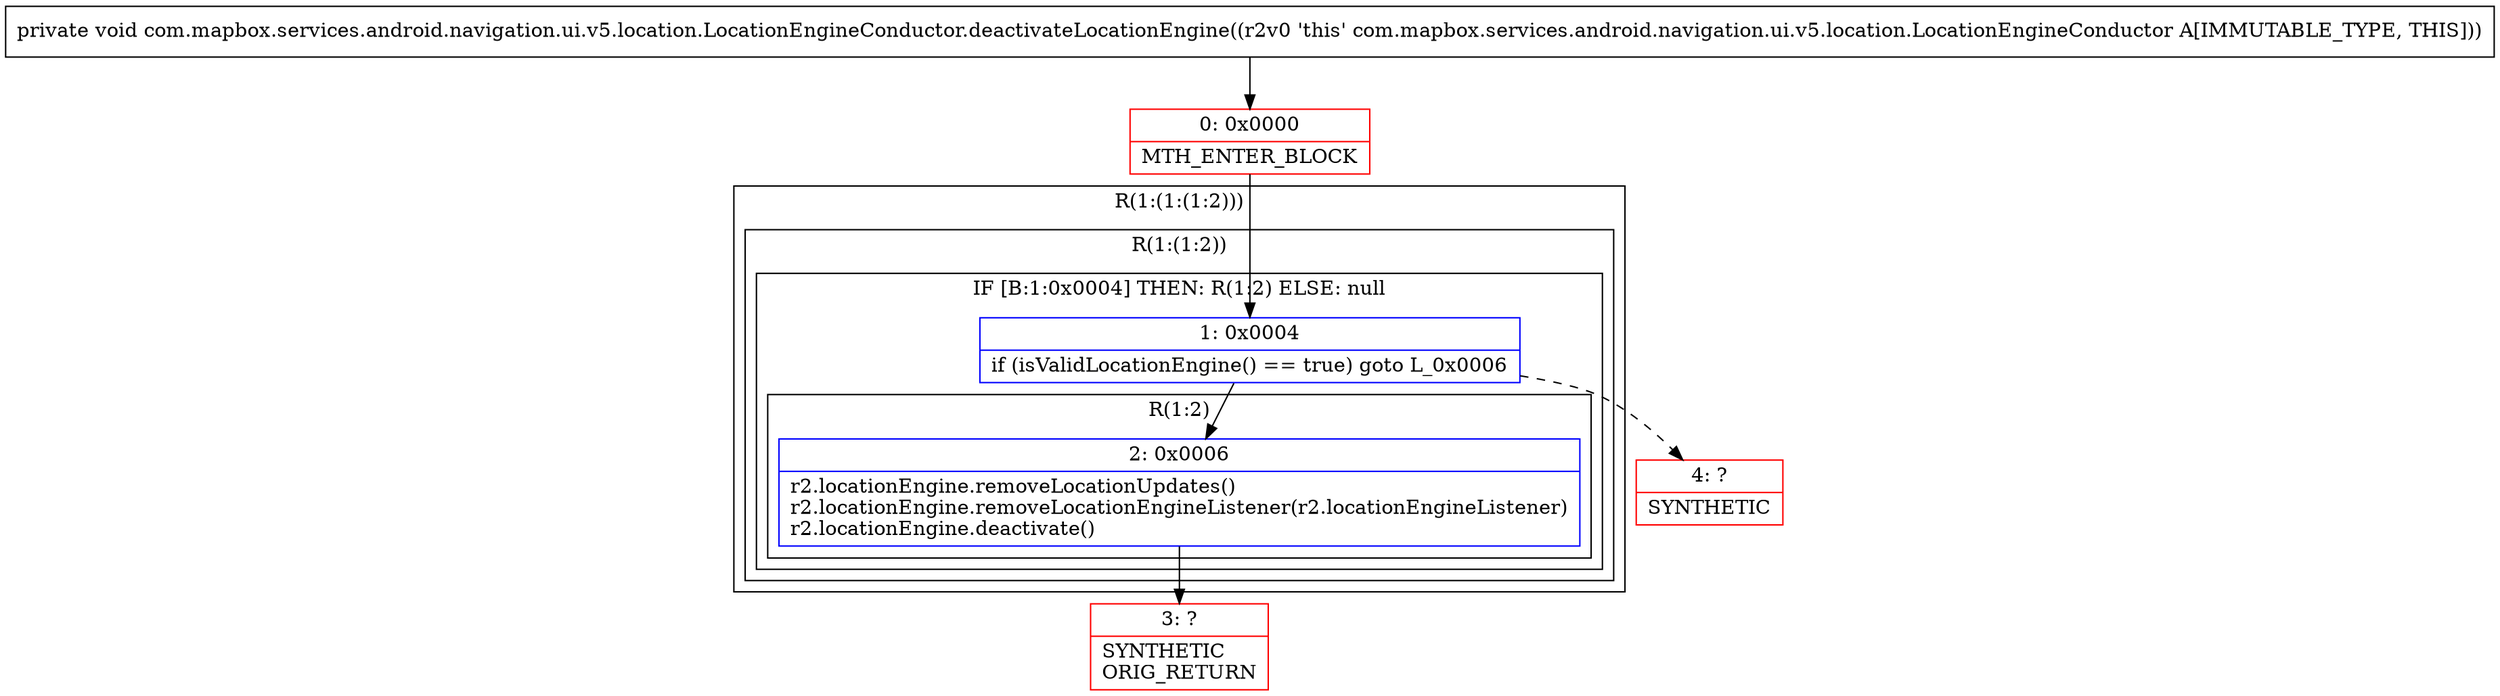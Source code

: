 digraph "CFG forcom.mapbox.services.android.navigation.ui.v5.location.LocationEngineConductor.deactivateLocationEngine()V" {
subgraph cluster_Region_1612778796 {
label = "R(1:(1:(1:2)))";
node [shape=record,color=blue];
subgraph cluster_Region_574529185 {
label = "R(1:(1:2))";
node [shape=record,color=blue];
subgraph cluster_IfRegion_722236880 {
label = "IF [B:1:0x0004] THEN: R(1:2) ELSE: null";
node [shape=record,color=blue];
Node_1 [shape=record,label="{1\:\ 0x0004|if (isValidLocationEngine() == true) goto L_0x0006\l}"];
subgraph cluster_Region_1940205954 {
label = "R(1:2)";
node [shape=record,color=blue];
Node_2 [shape=record,label="{2\:\ 0x0006|r2.locationEngine.removeLocationUpdates()\lr2.locationEngine.removeLocationEngineListener(r2.locationEngineListener)\lr2.locationEngine.deactivate()\l}"];
}
}
}
}
Node_0 [shape=record,color=red,label="{0\:\ 0x0000|MTH_ENTER_BLOCK\l}"];
Node_3 [shape=record,color=red,label="{3\:\ ?|SYNTHETIC\lORIG_RETURN\l}"];
Node_4 [shape=record,color=red,label="{4\:\ ?|SYNTHETIC\l}"];
MethodNode[shape=record,label="{private void com.mapbox.services.android.navigation.ui.v5.location.LocationEngineConductor.deactivateLocationEngine((r2v0 'this' com.mapbox.services.android.navigation.ui.v5.location.LocationEngineConductor A[IMMUTABLE_TYPE, THIS])) }"];
MethodNode -> Node_0;
Node_1 -> Node_2;
Node_1 -> Node_4[style=dashed];
Node_2 -> Node_3;
Node_0 -> Node_1;
}


